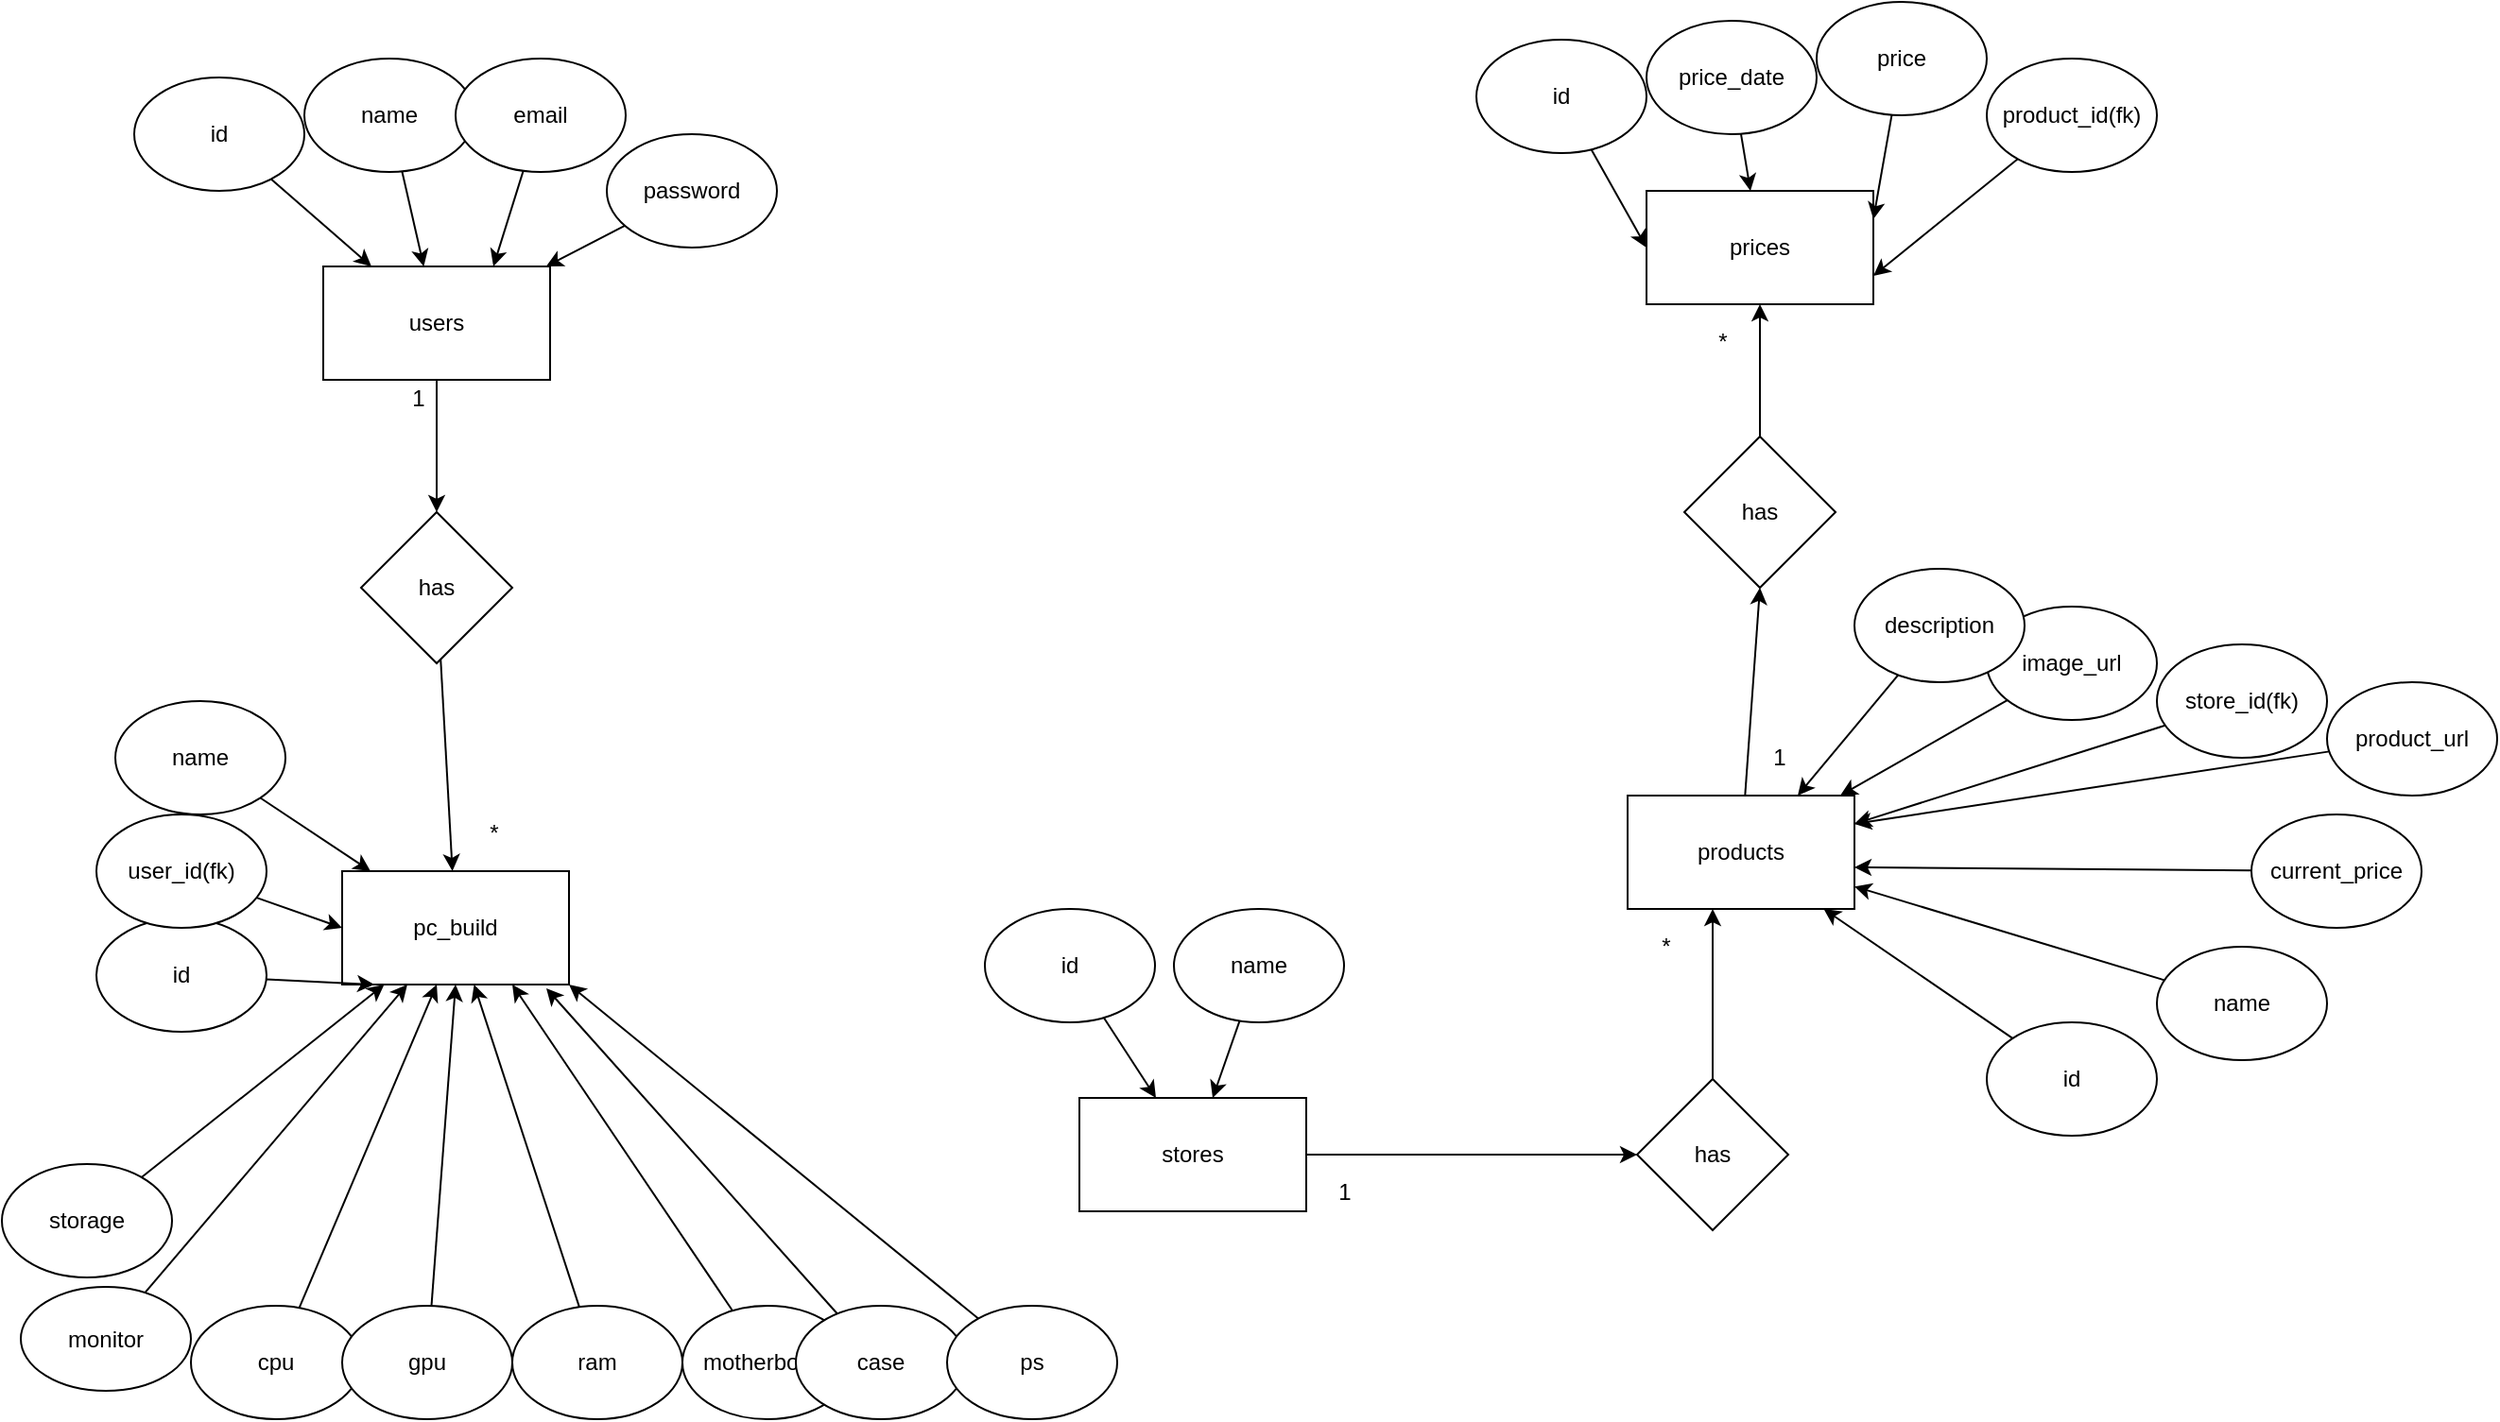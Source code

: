 <mxfile>
    <diagram id="2gbE3JYqhOqJaT3w6TX3" name="Page-1">
        <mxGraphModel dx="2136" dy="706" grid="1" gridSize="10" guides="1" tooltips="1" connect="1" arrows="1" fold="1" page="1" pageScale="1" pageWidth="850" pageHeight="1100" math="0" shadow="0">
            <root>
                <mxCell id="0"/>
                <mxCell id="1" parent="0"/>
                <mxCell id="88" value="" style="edgeStyle=none;html=1;" edge="1" parent="1" source="2" target="87">
                    <mxGeometry relative="1" as="geometry"/>
                </mxCell>
                <mxCell id="2" value="users" style="rounded=0;whiteSpace=wrap;html=1;" vertex="1" parent="1">
                    <mxGeometry x="-350" y="220" width="120" height="60" as="geometry"/>
                </mxCell>
                <mxCell id="94" style="edgeStyle=none;html=1;entryX=0.5;entryY=1;entryDx=0;entryDy=0;" edge="1" parent="1" source="3" target="49">
                    <mxGeometry relative="1" as="geometry"/>
                </mxCell>
                <mxCell id="3" value="products" style="rounded=0;whiteSpace=wrap;html=1;" vertex="1" parent="1">
                    <mxGeometry x="340" y="500" width="120" height="60" as="geometry"/>
                </mxCell>
                <mxCell id="39" style="edgeStyle=none;html=1;" edge="1" parent="1" source="4" target="2">
                    <mxGeometry relative="1" as="geometry"/>
                </mxCell>
                <mxCell id="4" value="id" style="ellipse;whiteSpace=wrap;html=1;" vertex="1" parent="1">
                    <mxGeometry x="-450" y="120" width="90" height="60" as="geometry"/>
                </mxCell>
                <mxCell id="7" style="edgeStyle=none;html=1;" edge="1" parent="1" source="6" target="2">
                    <mxGeometry relative="1" as="geometry"/>
                </mxCell>
                <mxCell id="6" value="name" style="ellipse;whiteSpace=wrap;html=1;" vertex="1" parent="1">
                    <mxGeometry x="-360" y="110" width="90" height="60" as="geometry"/>
                </mxCell>
                <mxCell id="10" style="edgeStyle=none;html=1;entryX=0.75;entryY=0;entryDx=0;entryDy=0;" edge="1" parent="1" source="8" target="2">
                    <mxGeometry relative="1" as="geometry"/>
                </mxCell>
                <mxCell id="8" value="email" style="ellipse;whiteSpace=wrap;html=1;" vertex="1" parent="1">
                    <mxGeometry x="-280" y="110" width="90" height="60" as="geometry"/>
                </mxCell>
                <mxCell id="11" style="edgeStyle=none;html=1;" edge="1" parent="1" source="9" target="2">
                    <mxGeometry relative="1" as="geometry"/>
                </mxCell>
                <mxCell id="9" value="password" style="ellipse;whiteSpace=wrap;html=1;" vertex="1" parent="1">
                    <mxGeometry x="-200" y="150" width="90" height="60" as="geometry"/>
                </mxCell>
                <mxCell id="17" style="edgeStyle=none;html=1;" edge="1" parent="1" source="12" target="3">
                    <mxGeometry relative="1" as="geometry"/>
                </mxCell>
                <mxCell id="12" value="image_url" style="ellipse;whiteSpace=wrap;html=1;" vertex="1" parent="1">
                    <mxGeometry x="530" y="400" width="90" height="60" as="geometry"/>
                </mxCell>
                <mxCell id="16" style="edgeStyle=none;html=1;" edge="1" parent="1" source="13" target="3">
                    <mxGeometry relative="1" as="geometry"/>
                </mxCell>
                <mxCell id="13" value="name" style="ellipse;whiteSpace=wrap;html=1;" vertex="1" parent="1">
                    <mxGeometry x="620" y="580" width="90" height="60" as="geometry"/>
                </mxCell>
                <mxCell id="15" style="edgeStyle=none;html=1;" edge="1" parent="1" source="14" target="3">
                    <mxGeometry relative="1" as="geometry"/>
                </mxCell>
                <mxCell id="14" value="id" style="ellipse;whiteSpace=wrap;html=1;" vertex="1" parent="1">
                    <mxGeometry x="530" y="620" width="90" height="60" as="geometry"/>
                </mxCell>
                <mxCell id="55" value="" style="edgeStyle=none;html=1;" edge="1" parent="1" source="19" target="54">
                    <mxGeometry relative="1" as="geometry"/>
                </mxCell>
                <mxCell id="19" value="stores&lt;br&gt;" style="rounded=0;whiteSpace=wrap;html=1;" vertex="1" parent="1">
                    <mxGeometry x="50" y="660" width="120" height="60" as="geometry"/>
                </mxCell>
                <mxCell id="23" style="edgeStyle=none;html=1;" edge="1" parent="1" source="20" target="19">
                    <mxGeometry relative="1" as="geometry"/>
                </mxCell>
                <mxCell id="20" value="name" style="ellipse;whiteSpace=wrap;html=1;" vertex="1" parent="1">
                    <mxGeometry x="100" y="560" width="90" height="60" as="geometry"/>
                </mxCell>
                <mxCell id="22" style="edgeStyle=none;html=1;" edge="1" parent="1" source="21" target="19">
                    <mxGeometry relative="1" as="geometry"/>
                </mxCell>
                <mxCell id="21" value="id" style="ellipse;whiteSpace=wrap;html=1;" vertex="1" parent="1">
                    <mxGeometry y="560" width="90" height="60" as="geometry"/>
                </mxCell>
                <mxCell id="25" style="edgeStyle=none;html=1;entryX=1;entryY=0.25;entryDx=0;entryDy=0;" edge="1" parent="1" source="24" target="3">
                    <mxGeometry relative="1" as="geometry"/>
                </mxCell>
                <mxCell id="24" value="store_id(fk)" style="ellipse;whiteSpace=wrap;html=1;" vertex="1" parent="1">
                    <mxGeometry x="620" y="420" width="90" height="60" as="geometry"/>
                </mxCell>
                <mxCell id="27" style="edgeStyle=none;html=1;entryX=1;entryY=0.25;entryDx=0;entryDy=0;" edge="1" parent="1" source="26" target="3">
                    <mxGeometry relative="1" as="geometry"/>
                </mxCell>
                <mxCell id="26" value="product_url" style="ellipse;whiteSpace=wrap;html=1;" vertex="1" parent="1">
                    <mxGeometry x="710" y="440" width="90" height="60" as="geometry"/>
                </mxCell>
                <mxCell id="29" style="edgeStyle=none;html=1;entryX=1;entryY=0.633;entryDx=0;entryDy=0;entryPerimeter=0;" edge="1" parent="1" source="28" target="3">
                    <mxGeometry relative="1" as="geometry"/>
                </mxCell>
                <mxCell id="28" value="current_price" style="ellipse;whiteSpace=wrap;html=1;" vertex="1" parent="1">
                    <mxGeometry x="670" y="510" width="90" height="60" as="geometry"/>
                </mxCell>
                <mxCell id="30" value="prices&lt;br&gt;" style="rounded=0;whiteSpace=wrap;html=1;" vertex="1" parent="1">
                    <mxGeometry x="350" y="180" width="120" height="60" as="geometry"/>
                </mxCell>
                <mxCell id="34" style="edgeStyle=none;html=1;entryX=0;entryY=0.5;entryDx=0;entryDy=0;" edge="1" parent="1" source="31" target="30">
                    <mxGeometry relative="1" as="geometry"/>
                </mxCell>
                <mxCell id="31" value="id" style="ellipse;whiteSpace=wrap;html=1;" vertex="1" parent="1">
                    <mxGeometry x="260" y="100" width="90" height="60" as="geometry"/>
                </mxCell>
                <mxCell id="35" style="edgeStyle=none;html=1;" edge="1" parent="1" source="32" target="30">
                    <mxGeometry relative="1" as="geometry"/>
                </mxCell>
                <mxCell id="32" value="price_date" style="ellipse;whiteSpace=wrap;html=1;" vertex="1" parent="1">
                    <mxGeometry x="350" y="90" width="90" height="60" as="geometry"/>
                </mxCell>
                <mxCell id="36" style="edgeStyle=none;html=1;entryX=1;entryY=0.25;entryDx=0;entryDy=0;" edge="1" parent="1" source="33" target="30">
                    <mxGeometry relative="1" as="geometry"/>
                </mxCell>
                <mxCell id="33" value="price" style="ellipse;whiteSpace=wrap;html=1;" vertex="1" parent="1">
                    <mxGeometry x="440" y="80" width="90" height="60" as="geometry"/>
                </mxCell>
                <mxCell id="38" style="edgeStyle=none;html=1;entryX=1;entryY=0.75;entryDx=0;entryDy=0;" edge="1" parent="1" source="37" target="30">
                    <mxGeometry relative="1" as="geometry"/>
                </mxCell>
                <mxCell id="37" value="product_id(fk)" style="ellipse;whiteSpace=wrap;html=1;" vertex="1" parent="1">
                    <mxGeometry x="530" y="110" width="90" height="60" as="geometry"/>
                </mxCell>
                <mxCell id="47" style="edgeStyle=none;html=1;entryX=0.75;entryY=0;entryDx=0;entryDy=0;" edge="1" parent="1" source="46" target="3">
                    <mxGeometry relative="1" as="geometry"/>
                </mxCell>
                <mxCell id="46" value="description" style="ellipse;whiteSpace=wrap;html=1;" vertex="1" parent="1">
                    <mxGeometry x="460" y="380" width="90" height="60" as="geometry"/>
                </mxCell>
                <mxCell id="95" style="edgeStyle=none;html=1;" edge="1" parent="1" source="49" target="30">
                    <mxGeometry relative="1" as="geometry"/>
                </mxCell>
                <mxCell id="49" value="has" style="rhombus;whiteSpace=wrap;html=1;rounded=0;" vertex="1" parent="1">
                    <mxGeometry x="370" y="310" width="80" height="80" as="geometry"/>
                </mxCell>
                <mxCell id="52" value="1" style="text;html=1;align=center;verticalAlign=middle;resizable=0;points=[];autosize=1;strokeColor=none;fillColor=none;" vertex="1" parent="1">
                    <mxGeometry x="405" y="465" width="30" height="30" as="geometry"/>
                </mxCell>
                <mxCell id="53" value="*" style="text;html=1;align=center;verticalAlign=middle;resizable=0;points=[];autosize=1;strokeColor=none;fillColor=none;" vertex="1" parent="1">
                    <mxGeometry x="375" y="245" width="30" height="30" as="geometry"/>
                </mxCell>
                <mxCell id="56" style="edgeStyle=none;html=1;entryX=0.375;entryY=1;entryDx=0;entryDy=0;entryPerimeter=0;" edge="1" parent="1" source="54" target="3">
                    <mxGeometry relative="1" as="geometry"/>
                </mxCell>
                <mxCell id="54" value="has" style="rhombus;whiteSpace=wrap;html=1;rounded=0;" vertex="1" parent="1">
                    <mxGeometry x="345" y="650" width="80" height="80" as="geometry"/>
                </mxCell>
                <mxCell id="57" value="*" style="text;html=1;align=center;verticalAlign=middle;resizable=0;points=[];autosize=1;strokeColor=none;fillColor=none;" vertex="1" parent="1">
                    <mxGeometry x="345" y="565" width="30" height="30" as="geometry"/>
                </mxCell>
                <mxCell id="58" value="1" style="text;html=1;align=center;verticalAlign=middle;resizable=0;points=[];autosize=1;strokeColor=none;fillColor=none;" vertex="1" parent="1">
                    <mxGeometry x="175" y="695" width="30" height="30" as="geometry"/>
                </mxCell>
                <mxCell id="59" value="pc_build" style="rounded=0;whiteSpace=wrap;html=1;" vertex="1" parent="1">
                    <mxGeometry x="-340" y="540" width="120" height="60" as="geometry"/>
                </mxCell>
                <mxCell id="65" style="edgeStyle=none;html=1;entryX=0.142;entryY=1;entryDx=0;entryDy=0;entryPerimeter=0;" edge="1" parent="1" source="60" target="59">
                    <mxGeometry relative="1" as="geometry"/>
                </mxCell>
                <mxCell id="60" value="id" style="ellipse;whiteSpace=wrap;html=1;" vertex="1" parent="1">
                    <mxGeometry x="-470" y="565" width="90" height="60" as="geometry"/>
                </mxCell>
                <mxCell id="63" style="edgeStyle=none;html=1;" edge="1" parent="1" source="61" target="59">
                    <mxGeometry relative="1" as="geometry"/>
                </mxCell>
                <mxCell id="61" value="name" style="ellipse;whiteSpace=wrap;html=1;" vertex="1" parent="1">
                    <mxGeometry x="-460" y="450" width="90" height="60" as="geometry"/>
                </mxCell>
                <mxCell id="64" style="edgeStyle=none;html=1;entryX=0;entryY=0.5;entryDx=0;entryDy=0;" edge="1" parent="1" source="62" target="59">
                    <mxGeometry relative="1" as="geometry"/>
                </mxCell>
                <mxCell id="62" value="user_id(fk)" style="ellipse;whiteSpace=wrap;html=1;" vertex="1" parent="1">
                    <mxGeometry x="-470" y="510" width="90" height="60" as="geometry"/>
                </mxCell>
                <mxCell id="78" style="edgeStyle=none;html=1;" edge="1" parent="1" source="66" target="59">
                    <mxGeometry relative="1" as="geometry">
                        <mxPoint x="-270" y="610" as="targetPoint"/>
                    </mxGeometry>
                </mxCell>
                <mxCell id="66" value="ram" style="ellipse;whiteSpace=wrap;html=1;" vertex="1" parent="1">
                    <mxGeometry x="-250" y="770" width="90" height="60" as="geometry"/>
                </mxCell>
                <mxCell id="76" style="edgeStyle=none;html=1;entryX=0.417;entryY=1;entryDx=0;entryDy=0;entryPerimeter=0;" edge="1" parent="1" source="67" target="59">
                    <mxGeometry relative="1" as="geometry"/>
                </mxCell>
                <mxCell id="67" value="cpu" style="ellipse;whiteSpace=wrap;html=1;" vertex="1" parent="1">
                    <mxGeometry x="-420" y="770" width="90" height="60" as="geometry"/>
                </mxCell>
                <mxCell id="77" style="edgeStyle=none;html=1;entryX=0.5;entryY=1;entryDx=0;entryDy=0;" edge="1" parent="1" source="68" target="59">
                    <mxGeometry relative="1" as="geometry"/>
                </mxCell>
                <mxCell id="68" value="gpu" style="ellipse;whiteSpace=wrap;html=1;" vertex="1" parent="1">
                    <mxGeometry x="-340" y="770" width="90" height="60" as="geometry"/>
                </mxCell>
                <mxCell id="79" style="edgeStyle=none;html=1;entryX=0.75;entryY=1;entryDx=0;entryDy=0;" edge="1" parent="1" source="69" target="59">
                    <mxGeometry relative="1" as="geometry"/>
                </mxCell>
                <mxCell id="69" value="motherboard" style="ellipse;whiteSpace=wrap;html=1;" vertex="1" parent="1">
                    <mxGeometry x="-160" y="770" width="90" height="60" as="geometry"/>
                </mxCell>
                <mxCell id="80" style="edgeStyle=none;html=1;entryX=0.9;entryY=1.033;entryDx=0;entryDy=0;entryPerimeter=0;" edge="1" parent="1" source="70" target="59">
                    <mxGeometry relative="1" as="geometry"/>
                </mxCell>
                <mxCell id="70" value="case&lt;span style=&quot;color: rgba(0, 0, 0, 0); font-family: monospace; font-size: 0px; text-align: start;&quot;&gt;%3CmxGraphModel%3E%3Croot%3E%3CmxCell%20id%3D%220%22%2F%3E%3CmxCell%20id%3D%221%22%20parent%3D%220%22%2F%3E%3CmxCell%20id%3D%222%22%20value%3D%22id%22%20style%3D%22ellipse%3BwhiteSpace%3Dwrap%3Bhtml%3D1%3B%22%20vertex%3D%221%22%20parent%3D%221%22%3E%3CmxGeometry%20x%3D%22-350%22%20y%3D%22505%22%20width%3D%2290%22%20height%3D%2260%22%20as%3D%22geometry%22%2F%3E%3C%2FmxCell%3E%3C%2Froot%3E%3C%2FmxGraphModel%3E&lt;/span&gt;" style="ellipse;whiteSpace=wrap;html=1;" vertex="1" parent="1">
                    <mxGeometry x="-100" y="770" width="90" height="60" as="geometry"/>
                </mxCell>
                <mxCell id="81" style="edgeStyle=none;html=1;entryX=1;entryY=1;entryDx=0;entryDy=0;" edge="1" parent="1" source="71" target="59">
                    <mxGeometry relative="1" as="geometry"/>
                </mxCell>
                <mxCell id="71" value="ps" style="ellipse;whiteSpace=wrap;html=1;" vertex="1" parent="1">
                    <mxGeometry x="-20" y="770" width="90" height="60" as="geometry"/>
                </mxCell>
                <mxCell id="73" style="edgeStyle=none;html=1;" edge="1" parent="1" source="72" target="59">
                    <mxGeometry relative="1" as="geometry"/>
                </mxCell>
                <mxCell id="72" value="storage" style="ellipse;whiteSpace=wrap;html=1;" vertex="1" parent="1">
                    <mxGeometry x="-520" y="695" width="90" height="60" as="geometry"/>
                </mxCell>
                <mxCell id="83" style="edgeStyle=none;html=1;" edge="1" parent="1" source="82" target="59">
                    <mxGeometry relative="1" as="geometry"/>
                </mxCell>
                <mxCell id="82" value="monitor" style="ellipse;whiteSpace=wrap;html=1;" vertex="1" parent="1">
                    <mxGeometry x="-510" y="760" width="90" height="55" as="geometry"/>
                </mxCell>
                <mxCell id="89" style="edgeStyle=none;html=1;" edge="1" parent="1" source="87" target="59">
                    <mxGeometry relative="1" as="geometry"/>
                </mxCell>
                <mxCell id="87" value="has" style="rhombus;whiteSpace=wrap;html=1;rounded=0;" vertex="1" parent="1">
                    <mxGeometry x="-330" y="350" width="80" height="80" as="geometry"/>
                </mxCell>
                <mxCell id="92" value="*" style="text;html=1;align=center;verticalAlign=middle;resizable=0;points=[];autosize=1;strokeColor=none;fillColor=none;" vertex="1" parent="1">
                    <mxGeometry x="-275" y="505" width="30" height="30" as="geometry"/>
                </mxCell>
                <mxCell id="93" value="1" style="text;html=1;align=center;verticalAlign=middle;resizable=0;points=[];autosize=1;strokeColor=none;fillColor=none;" vertex="1" parent="1">
                    <mxGeometry x="-315" y="275" width="30" height="30" as="geometry"/>
                </mxCell>
            </root>
        </mxGraphModel>
    </diagram>
</mxfile>